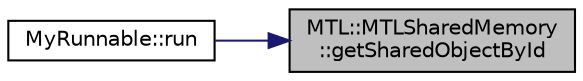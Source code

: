 digraph "MTL::MTLSharedMemory::getSharedObjectById"
{
 // LATEX_PDF_SIZE
  edge [fontname="Helvetica",fontsize="10",labelfontname="Helvetica",labelfontsize="10"];
  node [fontname="Helvetica",fontsize="10",shape=record];
  rankdir="RL";
  Node1 [label="MTL::MTLSharedMemory\l::getSharedObjectById",height=0.2,width=0.4,color="black", fillcolor="grey75", style="filled", fontcolor="black",tooltip="Get a shared object from the shared memory."];
  Node1 -> Node2 [dir="back",color="midnightblue",fontsize="10",style="solid",fontname="Helvetica"];
  Node2 [label="MyRunnable::run",height=0.2,width=0.4,color="black", fillcolor="white", style="filled",URL="$d7/d1c/classMyRunnable.html#a332dc64635ef16c977a276f2f1d6af56",tooltip="Run the runnable."];
}
